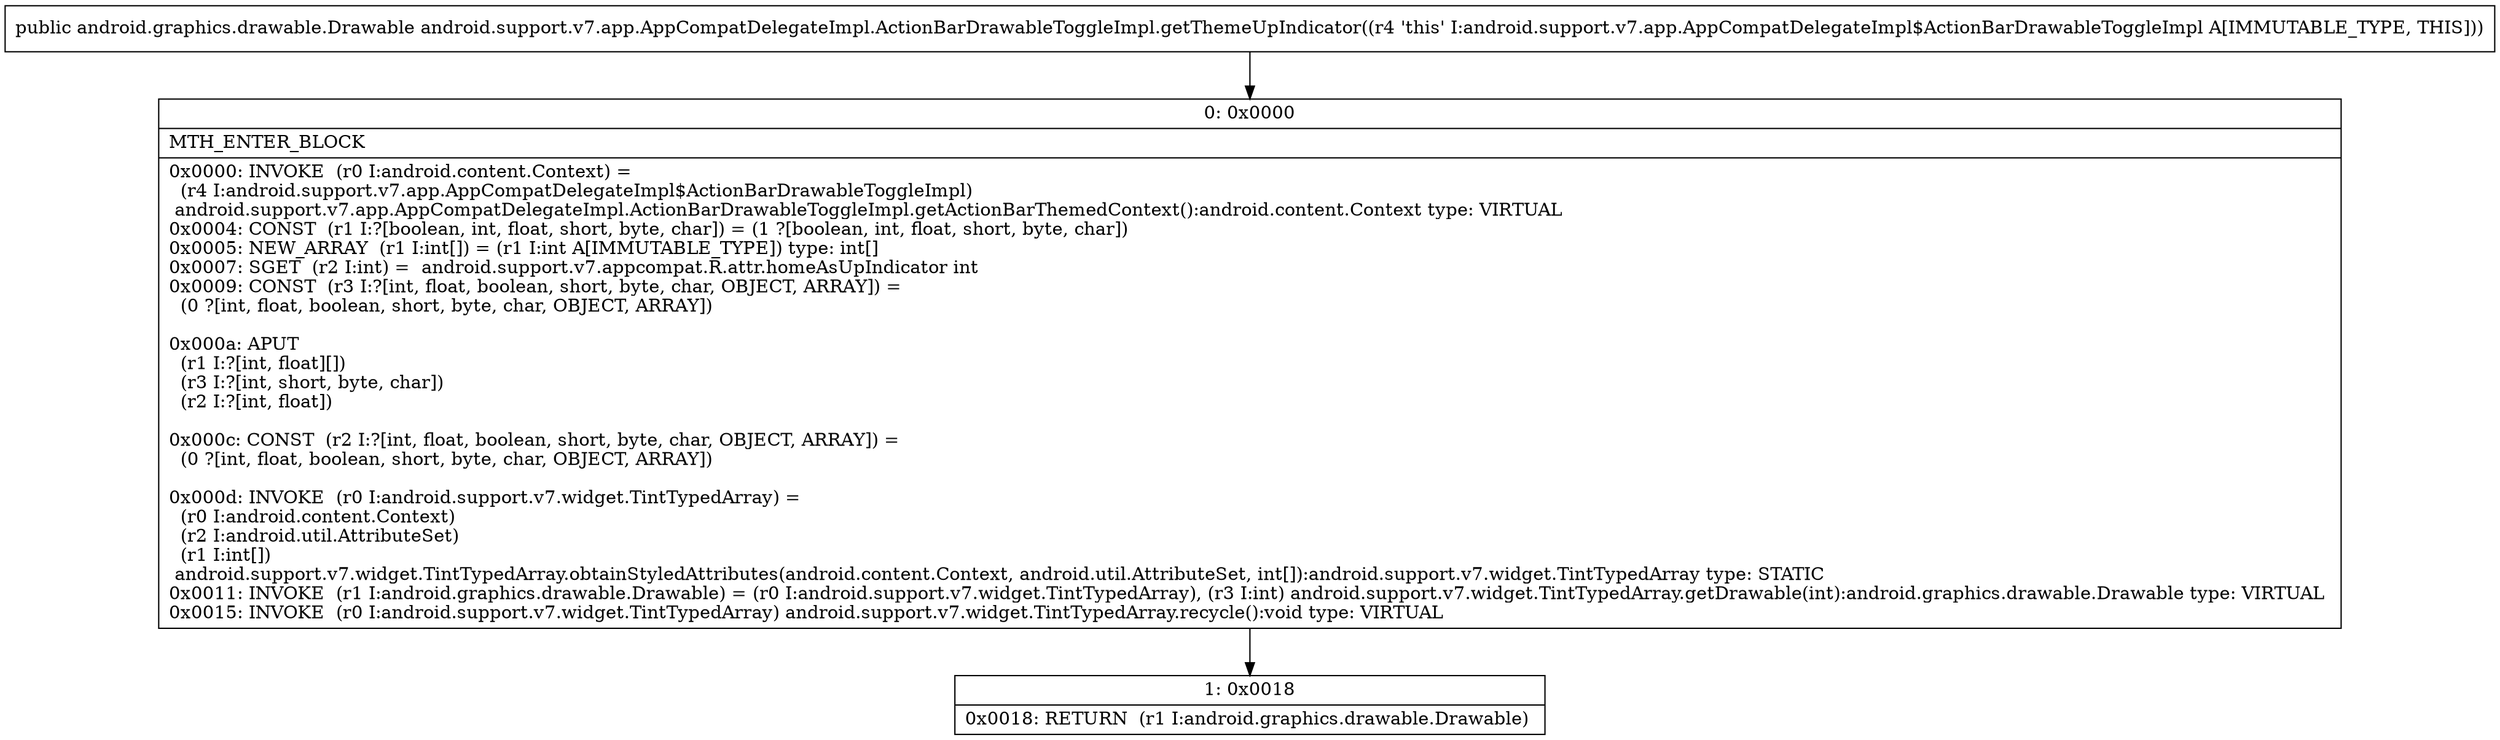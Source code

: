 digraph "CFG forandroid.support.v7.app.AppCompatDelegateImpl.ActionBarDrawableToggleImpl.getThemeUpIndicator()Landroid\/graphics\/drawable\/Drawable;" {
Node_0 [shape=record,label="{0\:\ 0x0000|MTH_ENTER_BLOCK\l|0x0000: INVOKE  (r0 I:android.content.Context) = \l  (r4 I:android.support.v7.app.AppCompatDelegateImpl$ActionBarDrawableToggleImpl)\l android.support.v7.app.AppCompatDelegateImpl.ActionBarDrawableToggleImpl.getActionBarThemedContext():android.content.Context type: VIRTUAL \l0x0004: CONST  (r1 I:?[boolean, int, float, short, byte, char]) = (1 ?[boolean, int, float, short, byte, char]) \l0x0005: NEW_ARRAY  (r1 I:int[]) = (r1 I:int A[IMMUTABLE_TYPE]) type: int[] \l0x0007: SGET  (r2 I:int) =  android.support.v7.appcompat.R.attr.homeAsUpIndicator int \l0x0009: CONST  (r3 I:?[int, float, boolean, short, byte, char, OBJECT, ARRAY]) = \l  (0 ?[int, float, boolean, short, byte, char, OBJECT, ARRAY])\l \l0x000a: APUT  \l  (r1 I:?[int, float][])\l  (r3 I:?[int, short, byte, char])\l  (r2 I:?[int, float])\l \l0x000c: CONST  (r2 I:?[int, float, boolean, short, byte, char, OBJECT, ARRAY]) = \l  (0 ?[int, float, boolean, short, byte, char, OBJECT, ARRAY])\l \l0x000d: INVOKE  (r0 I:android.support.v7.widget.TintTypedArray) = \l  (r0 I:android.content.Context)\l  (r2 I:android.util.AttributeSet)\l  (r1 I:int[])\l android.support.v7.widget.TintTypedArray.obtainStyledAttributes(android.content.Context, android.util.AttributeSet, int[]):android.support.v7.widget.TintTypedArray type: STATIC \l0x0011: INVOKE  (r1 I:android.graphics.drawable.Drawable) = (r0 I:android.support.v7.widget.TintTypedArray), (r3 I:int) android.support.v7.widget.TintTypedArray.getDrawable(int):android.graphics.drawable.Drawable type: VIRTUAL \l0x0015: INVOKE  (r0 I:android.support.v7.widget.TintTypedArray) android.support.v7.widget.TintTypedArray.recycle():void type: VIRTUAL \l}"];
Node_1 [shape=record,label="{1\:\ 0x0018|0x0018: RETURN  (r1 I:android.graphics.drawable.Drawable) \l}"];
MethodNode[shape=record,label="{public android.graphics.drawable.Drawable android.support.v7.app.AppCompatDelegateImpl.ActionBarDrawableToggleImpl.getThemeUpIndicator((r4 'this' I:android.support.v7.app.AppCompatDelegateImpl$ActionBarDrawableToggleImpl A[IMMUTABLE_TYPE, THIS])) }"];
MethodNode -> Node_0;
Node_0 -> Node_1;
}

